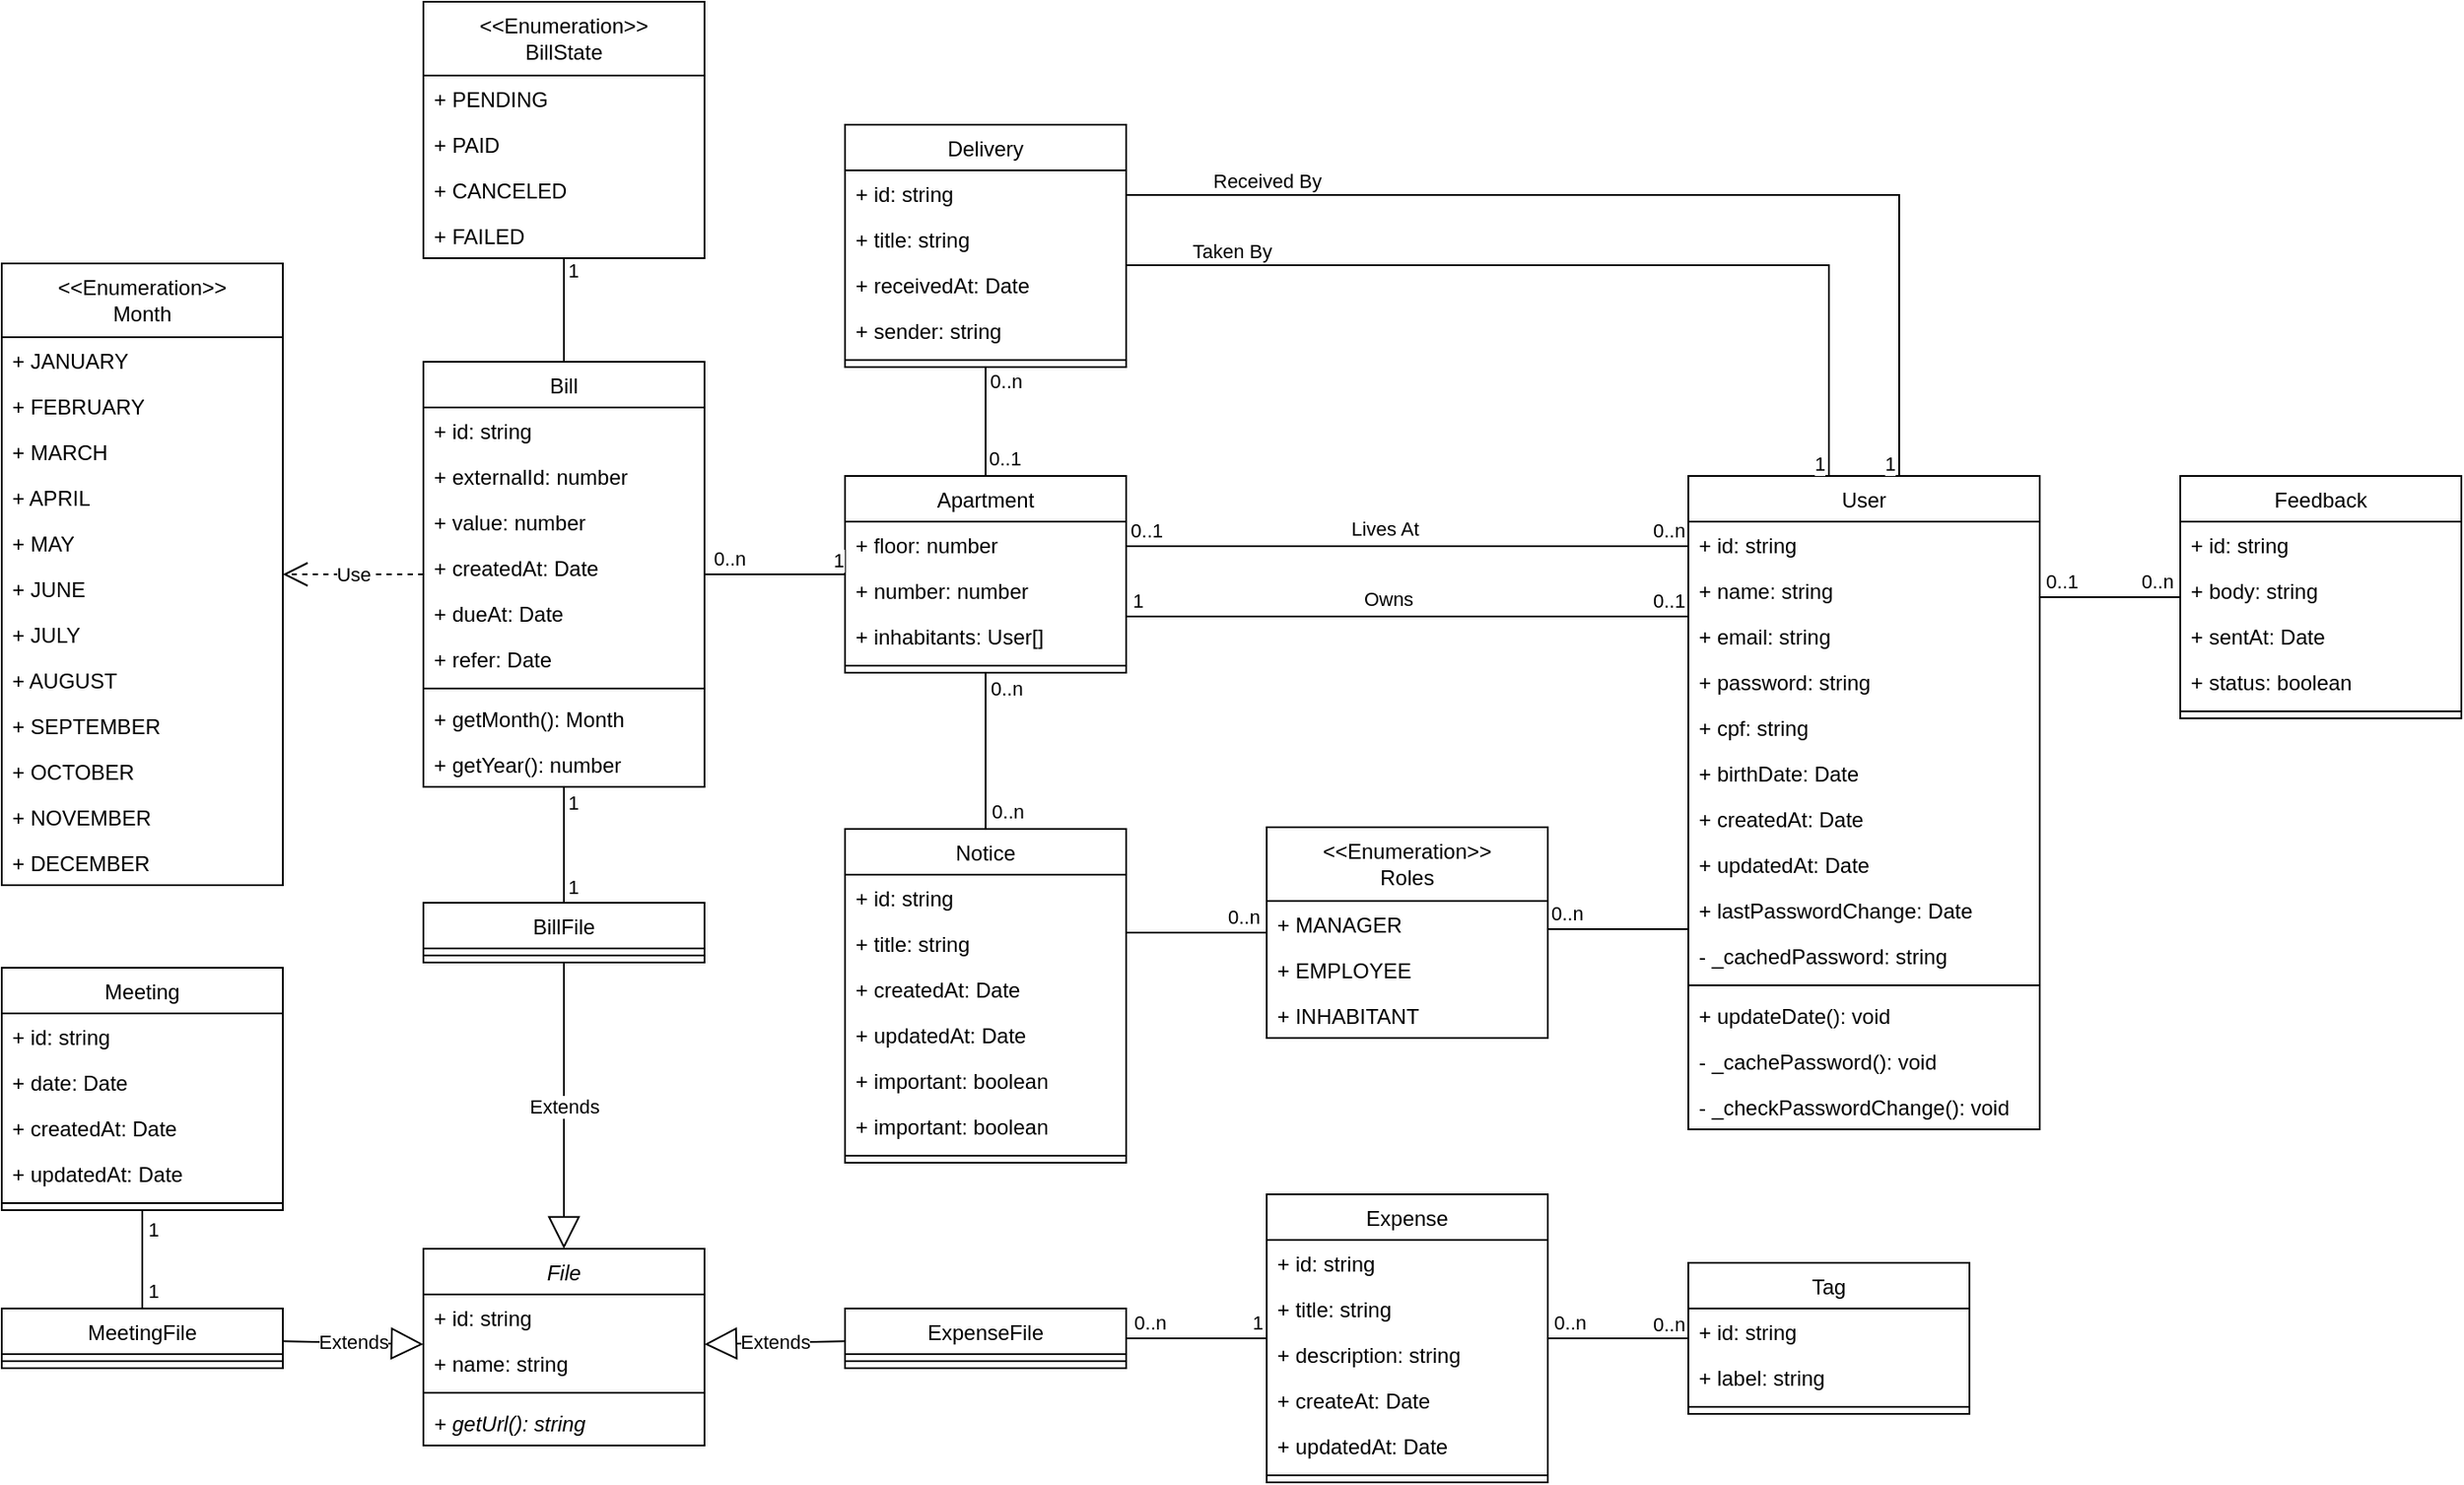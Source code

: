 <mxfile version="26.2.14">
  <diagram id="C5RBs43oDa-KdzZeNtuy" name="Page-1">
    <mxGraphModel dx="2585" dy="1649" grid="1" gridSize="10" guides="1" tooltips="1" connect="1" arrows="1" fold="1" page="1" pageScale="1" pageWidth="1000" pageHeight="880" math="0" shadow="0">
      <root>
        <mxCell id="WIyWlLk6GJQsqaUBKTNV-0" />
        <mxCell id="WIyWlLk6GJQsqaUBKTNV-1" parent="WIyWlLk6GJQsqaUBKTNV-0" />
        <mxCell id="zkfFHV4jXpPFQw0GAbJ--0" value="Apartment" style="swimlane;fontStyle=0;align=center;verticalAlign=top;childLayout=stackLayout;horizontal=1;startSize=26;horizontalStack=0;resizeParent=1;resizeLast=0;collapsible=1;marginBottom=0;rounded=0;shadow=0;strokeWidth=1;" parent="WIyWlLk6GJQsqaUBKTNV-1" vertex="1">
          <mxGeometry x="40" y="240" width="160" height="112" as="geometry">
            <mxRectangle x="230" y="140" width="160" height="26" as="alternateBounds" />
          </mxGeometry>
        </mxCell>
        <mxCell id="zkfFHV4jXpPFQw0GAbJ--1" value="+ floor: number" style="text;align=left;verticalAlign=top;spacingLeft=4;spacingRight=4;overflow=hidden;rotatable=0;points=[[0,0.5],[1,0.5]];portConstraint=eastwest;" parent="zkfFHV4jXpPFQw0GAbJ--0" vertex="1">
          <mxGeometry y="26" width="160" height="26" as="geometry" />
        </mxCell>
        <mxCell id="zkfFHV4jXpPFQw0GAbJ--2" value="+ number: number" style="text;align=left;verticalAlign=top;spacingLeft=4;spacingRight=4;overflow=hidden;rotatable=0;points=[[0,0.5],[1,0.5]];portConstraint=eastwest;rounded=0;shadow=0;html=0;" parent="zkfFHV4jXpPFQw0GAbJ--0" vertex="1">
          <mxGeometry y="52" width="160" height="26" as="geometry" />
        </mxCell>
        <mxCell id="zkfFHV4jXpPFQw0GAbJ--3" value="+ inhabitants: User[]" style="text;align=left;verticalAlign=top;spacingLeft=4;spacingRight=4;overflow=hidden;rotatable=0;points=[[0,0.5],[1,0.5]];portConstraint=eastwest;rounded=0;shadow=0;html=0;" parent="zkfFHV4jXpPFQw0GAbJ--0" vertex="1">
          <mxGeometry y="78" width="160" height="26" as="geometry" />
        </mxCell>
        <mxCell id="zkfFHV4jXpPFQw0GAbJ--4" value="" style="line;html=1;strokeWidth=1;align=left;verticalAlign=middle;spacingTop=-1;spacingLeft=3;spacingRight=3;rotatable=0;labelPosition=right;points=[];portConstraint=eastwest;" parent="zkfFHV4jXpPFQw0GAbJ--0" vertex="1">
          <mxGeometry y="104" width="160" height="8" as="geometry" />
        </mxCell>
        <mxCell id="zkfFHV4jXpPFQw0GAbJ--17" value="User" style="swimlane;fontStyle=0;align=center;verticalAlign=top;childLayout=stackLayout;horizontal=1;startSize=26;horizontalStack=0;resizeParent=1;resizeLast=0;collapsible=1;marginBottom=0;rounded=0;shadow=0;strokeWidth=1;" parent="WIyWlLk6GJQsqaUBKTNV-1" vertex="1">
          <mxGeometry x="520.0" y="240" width="200" height="372" as="geometry">
            <mxRectangle x="550" y="140" width="160" height="26" as="alternateBounds" />
          </mxGeometry>
        </mxCell>
        <mxCell id="zkfFHV4jXpPFQw0GAbJ--18" value="+ id: string" style="text;align=left;verticalAlign=top;spacingLeft=4;spacingRight=4;overflow=hidden;rotatable=0;points=[[0,0.5],[1,0.5]];portConstraint=eastwest;" parent="zkfFHV4jXpPFQw0GAbJ--17" vertex="1">
          <mxGeometry y="26" width="200" height="26" as="geometry" />
        </mxCell>
        <mxCell id="zkfFHV4jXpPFQw0GAbJ--19" value="+ name: string" style="text;align=left;verticalAlign=top;spacingLeft=4;spacingRight=4;overflow=hidden;rotatable=0;points=[[0,0.5],[1,0.5]];portConstraint=eastwest;rounded=0;shadow=0;html=0;" parent="zkfFHV4jXpPFQw0GAbJ--17" vertex="1">
          <mxGeometry y="52" width="200" height="26" as="geometry" />
        </mxCell>
        <mxCell id="zkfFHV4jXpPFQw0GAbJ--20" value="+ email: string" style="text;align=left;verticalAlign=top;spacingLeft=4;spacingRight=4;overflow=hidden;rotatable=0;points=[[0,0.5],[1,0.5]];portConstraint=eastwest;rounded=0;shadow=0;html=0;" parent="zkfFHV4jXpPFQw0GAbJ--17" vertex="1">
          <mxGeometry y="78" width="200" height="26" as="geometry" />
        </mxCell>
        <mxCell id="zkfFHV4jXpPFQw0GAbJ--21" value="+ password: string" style="text;align=left;verticalAlign=top;spacingLeft=4;spacingRight=4;overflow=hidden;rotatable=0;points=[[0,0.5],[1,0.5]];portConstraint=eastwest;rounded=0;shadow=0;html=0;" parent="zkfFHV4jXpPFQw0GAbJ--17" vertex="1">
          <mxGeometry y="104" width="200" height="26" as="geometry" />
        </mxCell>
        <mxCell id="QIp9gwKbat-K94B6Qg-v-7" value="+ cpf: string" style="text;align=left;verticalAlign=top;spacingLeft=4;spacingRight=4;overflow=hidden;rotatable=0;points=[[0,0.5],[1,0.5]];portConstraint=eastwest;" vertex="1" parent="zkfFHV4jXpPFQw0GAbJ--17">
          <mxGeometry y="130" width="200" height="26" as="geometry" />
        </mxCell>
        <mxCell id="zkfFHV4jXpPFQw0GAbJ--22" value="+ birthDate: Date" style="text;align=left;verticalAlign=top;spacingLeft=4;spacingRight=4;overflow=hidden;rotatable=0;points=[[0,0.5],[1,0.5]];portConstraint=eastwest;rounded=0;shadow=0;html=0;" parent="zkfFHV4jXpPFQw0GAbJ--17" vertex="1">
          <mxGeometry y="156" width="200" height="26" as="geometry" />
        </mxCell>
        <mxCell id="NhLaSHW-yLQ5-v5iKm1i-5" value="+ createdAt: Date" style="text;align=left;verticalAlign=top;spacingLeft=4;spacingRight=4;overflow=hidden;rotatable=0;points=[[0,0.5],[1,0.5]];portConstraint=eastwest;" parent="zkfFHV4jXpPFQw0GAbJ--17" vertex="1">
          <mxGeometry y="182" width="200" height="26" as="geometry" />
        </mxCell>
        <mxCell id="NhLaSHW-yLQ5-v5iKm1i-6" value="+ updatedAt: Date" style="text;align=left;verticalAlign=top;spacingLeft=4;spacingRight=4;overflow=hidden;rotatable=0;points=[[0,0.5],[1,0.5]];portConstraint=eastwest;" parent="zkfFHV4jXpPFQw0GAbJ--17" vertex="1">
          <mxGeometry y="208" width="200" height="26" as="geometry" />
        </mxCell>
        <mxCell id="NhLaSHW-yLQ5-v5iKm1i-7" value="+ lastPasswordChange: Date" style="text;align=left;verticalAlign=top;spacingLeft=4;spacingRight=4;overflow=hidden;rotatable=0;points=[[0,0.5],[1,0.5]];portConstraint=eastwest;" parent="zkfFHV4jXpPFQw0GAbJ--17" vertex="1">
          <mxGeometry y="234" width="200" height="26" as="geometry" />
        </mxCell>
        <mxCell id="NhLaSHW-yLQ5-v5iKm1i-9" value="- _cachedPassword: string" style="text;align=left;verticalAlign=top;spacingLeft=4;spacingRight=4;overflow=hidden;rotatable=0;points=[[0,0.5],[1,0.5]];portConstraint=eastwest;" parent="zkfFHV4jXpPFQw0GAbJ--17" vertex="1">
          <mxGeometry y="260" width="200" height="26" as="geometry" />
        </mxCell>
        <mxCell id="zkfFHV4jXpPFQw0GAbJ--23" value="" style="line;html=1;strokeWidth=1;align=left;verticalAlign=middle;spacingTop=-1;spacingLeft=3;spacingRight=3;rotatable=0;labelPosition=right;points=[];portConstraint=eastwest;" parent="zkfFHV4jXpPFQw0GAbJ--17" vertex="1">
          <mxGeometry y="286" width="200" height="8" as="geometry" />
        </mxCell>
        <mxCell id="NhLaSHW-yLQ5-v5iKm1i-8" value="+ updateDate(): void" style="text;align=left;verticalAlign=top;spacingLeft=4;spacingRight=4;overflow=hidden;rotatable=0;points=[[0,0.5],[1,0.5]];portConstraint=eastwest;" parent="zkfFHV4jXpPFQw0GAbJ--17" vertex="1">
          <mxGeometry y="294" width="200" height="26" as="geometry" />
        </mxCell>
        <mxCell id="NhLaSHW-yLQ5-v5iKm1i-10" value="- _cachePassword(): void" style="text;align=left;verticalAlign=top;spacingLeft=4;spacingRight=4;overflow=hidden;rotatable=0;points=[[0,0.5],[1,0.5]];portConstraint=eastwest;" parent="zkfFHV4jXpPFQw0GAbJ--17" vertex="1">
          <mxGeometry y="320" width="200" height="26" as="geometry" />
        </mxCell>
        <mxCell id="NhLaSHW-yLQ5-v5iKm1i-11" value="- _checkPasswordChange(): void" style="text;align=left;verticalAlign=top;spacingLeft=4;spacingRight=4;overflow=hidden;rotatable=0;points=[[0,0.5],[1,0.5]];portConstraint=eastwest;" parent="zkfFHV4jXpPFQw0GAbJ--17" vertex="1">
          <mxGeometry y="346" width="200" height="26" as="geometry" />
        </mxCell>
        <mxCell id="NhLaSHW-yLQ5-v5iKm1i-2" value="" style="endArrow=none;html=1;endSize=12;startArrow=none;startSize=14;startFill=0;edgeStyle=orthogonalEdgeStyle;rounded=0;" parent="WIyWlLk6GJQsqaUBKTNV-1" source="zkfFHV4jXpPFQw0GAbJ--0" target="zkfFHV4jXpPFQw0GAbJ--17" edge="1">
          <mxGeometry relative="1" as="geometry">
            <mxPoint x="360" y="550" as="sourcePoint" />
            <mxPoint x="520" y="550" as="targetPoint" />
            <Array as="points">
              <mxPoint x="410" y="280" />
              <mxPoint x="410" y="280" />
            </Array>
          </mxGeometry>
        </mxCell>
        <mxCell id="NhLaSHW-yLQ5-v5iKm1i-3" value="0..n" style="edgeLabel;resizable=0;html=1;align=left;verticalAlign=top;" parent="NhLaSHW-yLQ5-v5iKm1i-2" connectable="0" vertex="1">
          <mxGeometry x="-1" relative="1" as="geometry">
            <mxPoint x="298" y="-22" as="offset" />
          </mxGeometry>
        </mxCell>
        <mxCell id="NhLaSHW-yLQ5-v5iKm1i-4" value="0..1" style="edgeLabel;resizable=0;html=1;align=right;verticalAlign=top;" parent="NhLaSHW-yLQ5-v5iKm1i-2" connectable="0" vertex="1">
          <mxGeometry x="1" relative="1" as="geometry">
            <mxPoint x="-299" y="-22" as="offset" />
          </mxGeometry>
        </mxCell>
        <mxCell id="QIp9gwKbat-K94B6Qg-v-5" value="Lives At" style="edgeLabel;html=1;align=center;verticalAlign=middle;resizable=0;points=[];" vertex="1" connectable="0" parent="NhLaSHW-yLQ5-v5iKm1i-2">
          <mxGeometry x="-0.081" relative="1" as="geometry">
            <mxPoint y="-10" as="offset" />
          </mxGeometry>
        </mxCell>
        <mxCell id="NhLaSHW-yLQ5-v5iKm1i-12" value="Expense" style="swimlane;fontStyle=0;align=center;verticalAlign=top;childLayout=stackLayout;horizontal=1;startSize=26;horizontalStack=0;resizeParent=1;resizeLast=0;collapsible=1;marginBottom=0;rounded=0;shadow=0;strokeWidth=1;" parent="WIyWlLk6GJQsqaUBKTNV-1" vertex="1">
          <mxGeometry x="280" y="649" width="160" height="164" as="geometry">
            <mxRectangle x="230" y="140" width="160" height="26" as="alternateBounds" />
          </mxGeometry>
        </mxCell>
        <mxCell id="NhLaSHW-yLQ5-v5iKm1i-13" value="+ id: string" style="text;align=left;verticalAlign=top;spacingLeft=4;spacingRight=4;overflow=hidden;rotatable=0;points=[[0,0.5],[1,0.5]];portConstraint=eastwest;" parent="NhLaSHW-yLQ5-v5iKm1i-12" vertex="1">
          <mxGeometry y="26" width="160" height="26" as="geometry" />
        </mxCell>
        <mxCell id="NhLaSHW-yLQ5-v5iKm1i-14" value="+ title: string" style="text;align=left;verticalAlign=top;spacingLeft=4;spacingRight=4;overflow=hidden;rotatable=0;points=[[0,0.5],[1,0.5]];portConstraint=eastwest;rounded=0;shadow=0;html=0;" parent="NhLaSHW-yLQ5-v5iKm1i-12" vertex="1">
          <mxGeometry y="52" width="160" height="26" as="geometry" />
        </mxCell>
        <mxCell id="NhLaSHW-yLQ5-v5iKm1i-15" value="+ description: string" style="text;align=left;verticalAlign=top;spacingLeft=4;spacingRight=4;overflow=hidden;rotatable=0;points=[[0,0.5],[1,0.5]];portConstraint=eastwest;rounded=0;shadow=0;html=0;" parent="NhLaSHW-yLQ5-v5iKm1i-12" vertex="1">
          <mxGeometry y="78" width="160" height="26" as="geometry" />
        </mxCell>
        <mxCell id="NhLaSHW-yLQ5-v5iKm1i-26" value="+ createAt: Date" style="text;align=left;verticalAlign=top;spacingLeft=4;spacingRight=4;overflow=hidden;rotatable=0;points=[[0,0.5],[1,0.5]];portConstraint=eastwest;rounded=0;shadow=0;html=0;" parent="NhLaSHW-yLQ5-v5iKm1i-12" vertex="1">
          <mxGeometry y="104" width="160" height="26" as="geometry" />
        </mxCell>
        <mxCell id="NhLaSHW-yLQ5-v5iKm1i-27" value="+ updatedAt: Date" style="text;align=left;verticalAlign=top;spacingLeft=4;spacingRight=4;overflow=hidden;rotatable=0;points=[[0,0.5],[1,0.5]];portConstraint=eastwest;rounded=0;shadow=0;html=0;" parent="NhLaSHW-yLQ5-v5iKm1i-12" vertex="1">
          <mxGeometry y="130" width="160" height="26" as="geometry" />
        </mxCell>
        <mxCell id="NhLaSHW-yLQ5-v5iKm1i-16" value="" style="line;html=1;strokeWidth=1;align=left;verticalAlign=middle;spacingTop=-1;spacingLeft=3;spacingRight=3;rotatable=0;labelPosition=right;points=[];portConstraint=eastwest;" parent="NhLaSHW-yLQ5-v5iKm1i-12" vertex="1">
          <mxGeometry y="156" width="160" height="8" as="geometry" />
        </mxCell>
        <mxCell id="NhLaSHW-yLQ5-v5iKm1i-18" value="Tag" style="swimlane;fontStyle=0;align=center;verticalAlign=top;childLayout=stackLayout;horizontal=1;startSize=26;horizontalStack=0;resizeParent=1;resizeLast=0;collapsible=1;marginBottom=0;rounded=0;shadow=0;strokeWidth=1;" parent="WIyWlLk6GJQsqaUBKTNV-1" vertex="1">
          <mxGeometry x="520" y="688" width="160" height="86" as="geometry">
            <mxRectangle x="230" y="140" width="160" height="26" as="alternateBounds" />
          </mxGeometry>
        </mxCell>
        <mxCell id="NhLaSHW-yLQ5-v5iKm1i-19" value="+ id: string" style="text;align=left;verticalAlign=top;spacingLeft=4;spacingRight=4;overflow=hidden;rotatable=0;points=[[0,0.5],[1,0.5]];portConstraint=eastwest;" parent="NhLaSHW-yLQ5-v5iKm1i-18" vertex="1">
          <mxGeometry y="26" width="160" height="26" as="geometry" />
        </mxCell>
        <mxCell id="NhLaSHW-yLQ5-v5iKm1i-20" value="+ label: string" style="text;align=left;verticalAlign=top;spacingLeft=4;spacingRight=4;overflow=hidden;rotatable=0;points=[[0,0.5],[1,0.5]];portConstraint=eastwest;rounded=0;shadow=0;html=0;" parent="NhLaSHW-yLQ5-v5iKm1i-18" vertex="1">
          <mxGeometry y="52" width="160" height="26" as="geometry" />
        </mxCell>
        <mxCell id="NhLaSHW-yLQ5-v5iKm1i-22" value="" style="line;html=1;strokeWidth=1;align=left;verticalAlign=middle;spacingTop=-1;spacingLeft=3;spacingRight=3;rotatable=0;labelPosition=right;points=[];portConstraint=eastwest;" parent="NhLaSHW-yLQ5-v5iKm1i-18" vertex="1">
          <mxGeometry y="78" width="160" height="8" as="geometry" />
        </mxCell>
        <mxCell id="NhLaSHW-yLQ5-v5iKm1i-23" value="" style="endArrow=none;html=1;endSize=12;startArrow=none;startSize=14;startFill=0;edgeStyle=orthogonalEdgeStyle;rounded=0;" parent="WIyWlLk6GJQsqaUBKTNV-1" source="NhLaSHW-yLQ5-v5iKm1i-18" target="NhLaSHW-yLQ5-v5iKm1i-12" edge="1">
          <mxGeometry relative="1" as="geometry">
            <mxPoint x="230" y="750" as="sourcePoint" />
            <mxPoint x="350" y="789" as="targetPoint" />
            <Array as="points" />
          </mxGeometry>
        </mxCell>
        <mxCell id="NhLaSHW-yLQ5-v5iKm1i-24" value="0..n" style="edgeLabel;resizable=0;html=1;align=left;verticalAlign=top;" parent="NhLaSHW-yLQ5-v5iKm1i-23" connectable="0" vertex="1">
          <mxGeometry x="-1" relative="1" as="geometry">
            <mxPoint x="-22" y="-21" as="offset" />
          </mxGeometry>
        </mxCell>
        <mxCell id="NhLaSHW-yLQ5-v5iKm1i-25" value="0..n" style="edgeLabel;resizable=0;html=1;align=right;verticalAlign=top;" parent="NhLaSHW-yLQ5-v5iKm1i-23" connectable="0" vertex="1">
          <mxGeometry x="1" relative="1" as="geometry">
            <mxPoint x="22" y="-22" as="offset" />
          </mxGeometry>
        </mxCell>
        <mxCell id="NhLaSHW-yLQ5-v5iKm1i-28" value="ExpenseFile" style="swimlane;fontStyle=0;align=center;verticalAlign=top;childLayout=stackLayout;horizontal=1;startSize=26;horizontalStack=0;resizeParent=1;resizeLast=0;collapsible=1;marginBottom=0;rounded=0;shadow=0;strokeWidth=1;" parent="WIyWlLk6GJQsqaUBKTNV-1" vertex="1">
          <mxGeometry x="40.0" y="714" width="160" height="34" as="geometry">
            <mxRectangle x="230" y="140" width="160" height="26" as="alternateBounds" />
          </mxGeometry>
        </mxCell>
        <mxCell id="NhLaSHW-yLQ5-v5iKm1i-34" value="" style="line;html=1;strokeWidth=1;align=left;verticalAlign=middle;spacingTop=-1;spacingLeft=3;spacingRight=3;rotatable=0;labelPosition=right;points=[];portConstraint=eastwest;" parent="NhLaSHW-yLQ5-v5iKm1i-28" vertex="1">
          <mxGeometry y="26" width="160" height="8" as="geometry" />
        </mxCell>
        <mxCell id="NhLaSHW-yLQ5-v5iKm1i-35" value="File" style="swimlane;fontStyle=2;align=center;verticalAlign=top;childLayout=stackLayout;horizontal=1;startSize=26;horizontalStack=0;resizeParent=1;resizeLast=0;collapsible=1;marginBottom=0;rounded=0;shadow=0;strokeWidth=1;" parent="WIyWlLk6GJQsqaUBKTNV-1" vertex="1">
          <mxGeometry x="-200" y="680" width="160" height="112" as="geometry">
            <mxRectangle x="230" y="140" width="160" height="26" as="alternateBounds" />
          </mxGeometry>
        </mxCell>
        <mxCell id="NhLaSHW-yLQ5-v5iKm1i-37" value="+ id: string&#xa;" style="text;align=left;verticalAlign=top;spacingLeft=4;spacingRight=4;overflow=hidden;rotatable=0;points=[[0,0.5],[1,0.5]];portConstraint=eastwest;rounded=0;shadow=0;html=0;" parent="NhLaSHW-yLQ5-v5iKm1i-35" vertex="1">
          <mxGeometry y="26" width="160" height="26" as="geometry" />
        </mxCell>
        <mxCell id="NhLaSHW-yLQ5-v5iKm1i-38" value="+ name: string" style="text;align=left;verticalAlign=top;spacingLeft=4;spacingRight=4;overflow=hidden;rotatable=0;points=[[0,0.5],[1,0.5]];portConstraint=eastwest;rounded=0;shadow=0;html=0;" parent="NhLaSHW-yLQ5-v5iKm1i-35" vertex="1">
          <mxGeometry y="52" width="160" height="26" as="geometry" />
        </mxCell>
        <mxCell id="NhLaSHW-yLQ5-v5iKm1i-36" value="" style="line;html=1;strokeWidth=1;align=left;verticalAlign=middle;spacingTop=-1;spacingLeft=3;spacingRight=3;rotatable=0;labelPosition=right;points=[];portConstraint=eastwest;" parent="NhLaSHW-yLQ5-v5iKm1i-35" vertex="1">
          <mxGeometry y="78" width="160" height="8" as="geometry" />
        </mxCell>
        <mxCell id="QIp9gwKbat-K94B6Qg-v-44" value="+ getUrl(): string" style="text;align=left;verticalAlign=top;spacingLeft=4;spacingRight=4;overflow=hidden;rotatable=0;points=[[0,0.5],[1,0.5]];portConstraint=eastwest;rounded=0;shadow=0;html=0;fontStyle=2" vertex="1" parent="NhLaSHW-yLQ5-v5iKm1i-35">
          <mxGeometry y="86" width="160" height="26" as="geometry" />
        </mxCell>
        <mxCell id="NhLaSHW-yLQ5-v5iKm1i-45" value="Extends" style="endArrow=block;endSize=16;endFill=0;html=1;rounded=0;" parent="WIyWlLk6GJQsqaUBKTNV-1" source="NhLaSHW-yLQ5-v5iKm1i-28" target="NhLaSHW-yLQ5-v5iKm1i-35" edge="1">
          <mxGeometry width="160" relative="1" as="geometry">
            <mxPoint x="922.18" y="690.5" as="sourcePoint" />
            <mxPoint x="1002.18" y="703.5" as="targetPoint" />
          </mxGeometry>
        </mxCell>
        <mxCell id="NhLaSHW-yLQ5-v5iKm1i-46" value="" style="endArrow=none;html=1;endSize=12;startArrow=none;startSize=14;startFill=0;edgeStyle=orthogonalEdgeStyle;rounded=0;" parent="WIyWlLk6GJQsqaUBKTNV-1" source="NhLaSHW-yLQ5-v5iKm1i-12" target="NhLaSHW-yLQ5-v5iKm1i-28" edge="1">
          <mxGeometry relative="1" as="geometry">
            <mxPoint x="832.18" y="900" as="sourcePoint" />
            <mxPoint x="932.18" y="900" as="targetPoint" />
            <Array as="points" />
          </mxGeometry>
        </mxCell>
        <mxCell id="NhLaSHW-yLQ5-v5iKm1i-47" value="1" style="edgeLabel;resizable=0;html=1;align=left;verticalAlign=top;" parent="NhLaSHW-yLQ5-v5iKm1i-46" connectable="0" vertex="1">
          <mxGeometry x="-1" relative="1" as="geometry">
            <mxPoint x="-10" y="-22" as="offset" />
          </mxGeometry>
        </mxCell>
        <mxCell id="NhLaSHW-yLQ5-v5iKm1i-48" value="0..n" style="edgeLabel;resizable=0;html=1;align=right;verticalAlign=top;" parent="NhLaSHW-yLQ5-v5iKm1i-46" connectable="0" vertex="1">
          <mxGeometry x="1" relative="1" as="geometry">
            <mxPoint x="23" y="-22" as="offset" />
          </mxGeometry>
        </mxCell>
        <mxCell id="NhLaSHW-yLQ5-v5iKm1i-50" value="Feedback" style="swimlane;fontStyle=0;align=center;verticalAlign=top;childLayout=stackLayout;horizontal=1;startSize=26;horizontalStack=0;resizeParent=1;resizeLast=0;collapsible=1;marginBottom=0;rounded=0;shadow=0;strokeWidth=1;" parent="WIyWlLk6GJQsqaUBKTNV-1" vertex="1">
          <mxGeometry x="800.0" y="240" width="160" height="138" as="geometry">
            <mxRectangle x="230" y="140" width="160" height="26" as="alternateBounds" />
          </mxGeometry>
        </mxCell>
        <mxCell id="NhLaSHW-yLQ5-v5iKm1i-51" value="+ id: string" style="text;align=left;verticalAlign=top;spacingLeft=4;spacingRight=4;overflow=hidden;rotatable=0;points=[[0,0.5],[1,0.5]];portConstraint=eastwest;" parent="NhLaSHW-yLQ5-v5iKm1i-50" vertex="1">
          <mxGeometry y="26" width="160" height="26" as="geometry" />
        </mxCell>
        <mxCell id="NhLaSHW-yLQ5-v5iKm1i-52" value="+ body: string" style="text;align=left;verticalAlign=top;spacingLeft=4;spacingRight=4;overflow=hidden;rotatable=0;points=[[0,0.5],[1,0.5]];portConstraint=eastwest;rounded=0;shadow=0;html=0;" parent="NhLaSHW-yLQ5-v5iKm1i-50" vertex="1">
          <mxGeometry y="52" width="160" height="26" as="geometry" />
        </mxCell>
        <mxCell id="NhLaSHW-yLQ5-v5iKm1i-53" value="+ sentAt: Date" style="text;align=left;verticalAlign=top;spacingLeft=4;spacingRight=4;overflow=hidden;rotatable=0;points=[[0,0.5],[1,0.5]];portConstraint=eastwest;rounded=0;shadow=0;html=0;" parent="NhLaSHW-yLQ5-v5iKm1i-50" vertex="1">
          <mxGeometry y="78" width="160" height="26" as="geometry" />
        </mxCell>
        <mxCell id="NhLaSHW-yLQ5-v5iKm1i-55" value="+ status: boolean" style="text;align=left;verticalAlign=top;spacingLeft=4;spacingRight=4;overflow=hidden;rotatable=0;points=[[0,0.5],[1,0.5]];portConstraint=eastwest;rounded=0;shadow=0;html=0;" parent="NhLaSHW-yLQ5-v5iKm1i-50" vertex="1">
          <mxGeometry y="104" width="160" height="26" as="geometry" />
        </mxCell>
        <mxCell id="NhLaSHW-yLQ5-v5iKm1i-54" value="" style="line;html=1;strokeWidth=1;align=left;verticalAlign=middle;spacingTop=-1;spacingLeft=3;spacingRight=3;rotatable=0;labelPosition=right;points=[];portConstraint=eastwest;" parent="NhLaSHW-yLQ5-v5iKm1i-50" vertex="1">
          <mxGeometry y="130" width="160" height="8" as="geometry" />
        </mxCell>
        <mxCell id="NhLaSHW-yLQ5-v5iKm1i-56" value="" style="endArrow=none;html=1;endSize=12;startArrow=none;startSize=14;startFill=0;edgeStyle=orthogonalEdgeStyle;rounded=0;" parent="WIyWlLk6GJQsqaUBKTNV-1" source="zkfFHV4jXpPFQw0GAbJ--17" target="NhLaSHW-yLQ5-v5iKm1i-50" edge="1">
          <mxGeometry relative="1" as="geometry">
            <mxPoint x="972.18" y="500" as="sourcePoint" />
            <mxPoint x="1092.18" y="500" as="targetPoint" />
            <Array as="points">
              <mxPoint x="732.18" y="309" />
              <mxPoint x="732.18" y="309" />
            </Array>
          </mxGeometry>
        </mxCell>
        <mxCell id="NhLaSHW-yLQ5-v5iKm1i-57" value="0..n" style="edgeLabel;resizable=0;html=1;align=left;verticalAlign=top;" parent="NhLaSHW-yLQ5-v5iKm1i-56" connectable="0" vertex="1">
          <mxGeometry x="-1" relative="1" as="geometry">
            <mxPoint x="56" y="-22" as="offset" />
          </mxGeometry>
        </mxCell>
        <mxCell id="NhLaSHW-yLQ5-v5iKm1i-58" value="0..1" style="edgeLabel;resizable=0;html=1;align=right;verticalAlign=top;" parent="NhLaSHW-yLQ5-v5iKm1i-56" connectable="0" vertex="1">
          <mxGeometry x="1" relative="1" as="geometry">
            <mxPoint x="-58" y="-22" as="offset" />
          </mxGeometry>
        </mxCell>
        <mxCell id="NhLaSHW-yLQ5-v5iKm1i-59" value="Notice" style="swimlane;fontStyle=0;align=center;verticalAlign=top;childLayout=stackLayout;horizontal=1;startSize=26;horizontalStack=0;resizeParent=1;resizeLast=0;collapsible=1;marginBottom=0;rounded=0;shadow=0;strokeWidth=1;" parent="WIyWlLk6GJQsqaUBKTNV-1" vertex="1">
          <mxGeometry x="40" y="441" width="160" height="190" as="geometry">
            <mxRectangle x="230" y="140" width="160" height="26" as="alternateBounds" />
          </mxGeometry>
        </mxCell>
        <mxCell id="NhLaSHW-yLQ5-v5iKm1i-60" value="+ id: string" style="text;align=left;verticalAlign=top;spacingLeft=4;spacingRight=4;overflow=hidden;rotatable=0;points=[[0,0.5],[1,0.5]];portConstraint=eastwest;rounded=0;shadow=0;html=0;" parent="NhLaSHW-yLQ5-v5iKm1i-59" vertex="1">
          <mxGeometry y="26" width="160" height="26" as="geometry" />
        </mxCell>
        <mxCell id="NhLaSHW-yLQ5-v5iKm1i-61" value="+ title: string" style="text;align=left;verticalAlign=top;spacingLeft=4;spacingRight=4;overflow=hidden;rotatable=0;points=[[0,0.5],[1,0.5]];portConstraint=eastwest;rounded=0;shadow=0;html=0;" parent="NhLaSHW-yLQ5-v5iKm1i-59" vertex="1">
          <mxGeometry y="52" width="160" height="26" as="geometry" />
        </mxCell>
        <mxCell id="NhLaSHW-yLQ5-v5iKm1i-62" value="+ createdAt: Date" style="text;align=left;verticalAlign=top;spacingLeft=4;spacingRight=4;overflow=hidden;rotatable=0;points=[[0,0.5],[1,0.5]];portConstraint=eastwest;rounded=0;shadow=0;html=0;" parent="NhLaSHW-yLQ5-v5iKm1i-59" vertex="1">
          <mxGeometry y="78" width="160" height="26" as="geometry" />
        </mxCell>
        <mxCell id="NhLaSHW-yLQ5-v5iKm1i-72" value="+ updatedAt: Date" style="text;align=left;verticalAlign=top;spacingLeft=4;spacingRight=4;overflow=hidden;rotatable=0;points=[[0,0.5],[1,0.5]];portConstraint=eastwest;rounded=0;shadow=0;html=0;" parent="NhLaSHW-yLQ5-v5iKm1i-59" vertex="1">
          <mxGeometry y="104" width="160" height="26" as="geometry" />
        </mxCell>
        <mxCell id="NhLaSHW-yLQ5-v5iKm1i-73" value="+ important: boolean" style="text;align=left;verticalAlign=top;spacingLeft=4;spacingRight=4;overflow=hidden;rotatable=0;points=[[0,0.5],[1,0.5]];portConstraint=eastwest;rounded=0;shadow=0;html=0;" parent="NhLaSHW-yLQ5-v5iKm1i-59" vertex="1">
          <mxGeometry y="130" width="160" height="26" as="geometry" />
        </mxCell>
        <mxCell id="NhLaSHW-yLQ5-v5iKm1i-84" value="+ important: boolean" style="text;align=left;verticalAlign=top;spacingLeft=4;spacingRight=4;overflow=hidden;rotatable=0;points=[[0,0.5],[1,0.5]];portConstraint=eastwest;rounded=0;shadow=0;html=0;" parent="NhLaSHW-yLQ5-v5iKm1i-59" vertex="1">
          <mxGeometry y="156" width="160" height="26" as="geometry" />
        </mxCell>
        <mxCell id="NhLaSHW-yLQ5-v5iKm1i-63" value="" style="line;html=1;strokeWidth=1;align=left;verticalAlign=middle;spacingTop=-1;spacingLeft=3;spacingRight=3;rotatable=0;labelPosition=right;points=[];portConstraint=eastwest;" parent="NhLaSHW-yLQ5-v5iKm1i-59" vertex="1">
          <mxGeometry y="182" width="160" height="8" as="geometry" />
        </mxCell>
        <mxCell id="NhLaSHW-yLQ5-v5iKm1i-74" value="" style="endArrow=none;html=1;endSize=12;startArrow=none;startSize=14;startFill=0;edgeStyle=orthogonalEdgeStyle;rounded=0;" parent="WIyWlLk6GJQsqaUBKTNV-1" source="zkfFHV4jXpPFQw0GAbJ--0" target="NhLaSHW-yLQ5-v5iKm1i-59" edge="1">
          <mxGeometry relative="1" as="geometry">
            <mxPoint x="140" y="410" as="sourcePoint" />
            <mxPoint x="220" y="541" as="targetPoint" />
          </mxGeometry>
        </mxCell>
        <mxCell id="NhLaSHW-yLQ5-v5iKm1i-75" value="0..n" style="edgeLabel;resizable=0;html=1;align=left;verticalAlign=top;" parent="NhLaSHW-yLQ5-v5iKm1i-74" connectable="0" vertex="1">
          <mxGeometry x="-1" relative="1" as="geometry">
            <mxPoint x="1" y="-4" as="offset" />
          </mxGeometry>
        </mxCell>
        <mxCell id="NhLaSHW-yLQ5-v5iKm1i-76" value="0..n" style="edgeLabel;resizable=0;html=1;align=right;verticalAlign=top;" parent="NhLaSHW-yLQ5-v5iKm1i-74" connectable="0" vertex="1">
          <mxGeometry x="1" relative="1" as="geometry">
            <mxPoint x="22" y="-23" as="offset" />
          </mxGeometry>
        </mxCell>
        <mxCell id="NhLaSHW-yLQ5-v5iKm1i-77" value="&amp;lt;&amp;lt;Enumeration&amp;gt;&amp;gt;&lt;div&gt;Roles&lt;/div&gt;" style="swimlane;fontStyle=0;childLayout=stackLayout;horizontal=1;startSize=42;fillColor=none;horizontalStack=0;resizeParent=1;resizeParentMax=0;resizeLast=0;collapsible=1;marginBottom=0;whiteSpace=wrap;html=1;" parent="WIyWlLk6GJQsqaUBKTNV-1" vertex="1">
          <mxGeometry x="280" y="440" width="160" height="120" as="geometry" />
        </mxCell>
        <mxCell id="NhLaSHW-yLQ5-v5iKm1i-78" value="+ MANAGER" style="text;strokeColor=none;fillColor=none;align=left;verticalAlign=top;spacingLeft=4;spacingRight=4;overflow=hidden;rotatable=0;points=[[0,0.5],[1,0.5]];portConstraint=eastwest;whiteSpace=wrap;html=1;" parent="NhLaSHW-yLQ5-v5iKm1i-77" vertex="1">
          <mxGeometry y="42" width="160" height="26" as="geometry" />
        </mxCell>
        <mxCell id="NhLaSHW-yLQ5-v5iKm1i-79" value="+ EMPLOYEE" style="text;strokeColor=none;fillColor=none;align=left;verticalAlign=top;spacingLeft=4;spacingRight=4;overflow=hidden;rotatable=0;points=[[0,0.5],[1,0.5]];portConstraint=eastwest;whiteSpace=wrap;html=1;" parent="NhLaSHW-yLQ5-v5iKm1i-77" vertex="1">
          <mxGeometry y="68" width="160" height="26" as="geometry" />
        </mxCell>
        <mxCell id="NhLaSHW-yLQ5-v5iKm1i-80" value="+ INHABITANT" style="text;strokeColor=none;fillColor=none;align=left;verticalAlign=top;spacingLeft=4;spacingRight=4;overflow=hidden;rotatable=0;points=[[0,0.5],[1,0.5]];portConstraint=eastwest;whiteSpace=wrap;html=1;" parent="NhLaSHW-yLQ5-v5iKm1i-77" vertex="1">
          <mxGeometry y="94" width="160" height="26" as="geometry" />
        </mxCell>
        <mxCell id="NhLaSHW-yLQ5-v5iKm1i-86" value="" style="endArrow=none;html=1;endSize=12;startArrow=none;startSize=14;startFill=0;edgeStyle=orthogonalEdgeStyle;rounded=0;" parent="WIyWlLk6GJQsqaUBKTNV-1" source="zkfFHV4jXpPFQw0GAbJ--17" target="NhLaSHW-yLQ5-v5iKm1i-77" edge="1">
          <mxGeometry relative="1" as="geometry">
            <mxPoint x="680" y="500" as="sourcePoint" />
            <mxPoint x="732" y="319" as="targetPoint" />
            <Array as="points">
              <mxPoint x="490" y="498" />
              <mxPoint x="490" y="498" />
            </Array>
          </mxGeometry>
        </mxCell>
        <mxCell id="NhLaSHW-yLQ5-v5iKm1i-87" value="0..n" style="edgeLabel;resizable=0;html=1;align=left;verticalAlign=top;" parent="NhLaSHW-yLQ5-v5iKm1i-86" connectable="0" vertex="1">
          <mxGeometry x="-1" relative="1" as="geometry">
            <mxPoint x="-80" y="-22" as="offset" />
          </mxGeometry>
        </mxCell>
        <mxCell id="NhLaSHW-yLQ5-v5iKm1i-89" value="" style="endArrow=none;html=1;endSize=12;startArrow=none;startSize=14;startFill=0;edgeStyle=orthogonalEdgeStyle;rounded=0;" parent="WIyWlLk6GJQsqaUBKTNV-1" source="NhLaSHW-yLQ5-v5iKm1i-77" target="NhLaSHW-yLQ5-v5iKm1i-59" edge="1">
          <mxGeometry relative="1" as="geometry">
            <mxPoint x="342" y="590" as="sourcePoint" />
            <mxPoint x="260" y="590" as="targetPoint" />
            <Array as="points">
              <mxPoint x="260" y="500" />
              <mxPoint x="260" y="500" />
            </Array>
          </mxGeometry>
        </mxCell>
        <mxCell id="NhLaSHW-yLQ5-v5iKm1i-90" value="0..n" style="edgeLabel;resizable=0;html=1;align=left;verticalAlign=top;" parent="NhLaSHW-yLQ5-v5iKm1i-89" connectable="0" vertex="1">
          <mxGeometry x="-1" relative="1" as="geometry">
            <mxPoint x="-24" y="-22" as="offset" />
          </mxGeometry>
        </mxCell>
        <mxCell id="NhLaSHW-yLQ5-v5iKm1i-93" value="Delivery" style="swimlane;fontStyle=0;align=center;verticalAlign=top;childLayout=stackLayout;horizontal=1;startSize=26;horizontalStack=0;resizeParent=1;resizeLast=0;collapsible=1;marginBottom=0;rounded=0;shadow=0;strokeWidth=1;" parent="WIyWlLk6GJQsqaUBKTNV-1" vertex="1">
          <mxGeometry x="40" y="40" width="160" height="138" as="geometry">
            <mxRectangle x="230" y="140" width="160" height="26" as="alternateBounds" />
          </mxGeometry>
        </mxCell>
        <mxCell id="NhLaSHW-yLQ5-v5iKm1i-98" value="+ id: string" style="text;align=left;verticalAlign=top;spacingLeft=4;spacingRight=4;overflow=hidden;rotatable=0;points=[[0,0.5],[1,0.5]];portConstraint=eastwest;" parent="NhLaSHW-yLQ5-v5iKm1i-93" vertex="1">
          <mxGeometry y="26" width="160" height="26" as="geometry" />
        </mxCell>
        <mxCell id="NhLaSHW-yLQ5-v5iKm1i-94" value="+ title: string" style="text;align=left;verticalAlign=top;spacingLeft=4;spacingRight=4;overflow=hidden;rotatable=0;points=[[0,0.5],[1,0.5]];portConstraint=eastwest;" parent="NhLaSHW-yLQ5-v5iKm1i-93" vertex="1">
          <mxGeometry y="52" width="160" height="26" as="geometry" />
        </mxCell>
        <mxCell id="NhLaSHW-yLQ5-v5iKm1i-95" value="+ receivedAt: Date" style="text;align=left;verticalAlign=top;spacingLeft=4;spacingRight=4;overflow=hidden;rotatable=0;points=[[0,0.5],[1,0.5]];portConstraint=eastwest;rounded=0;shadow=0;html=0;" parent="NhLaSHW-yLQ5-v5iKm1i-93" vertex="1">
          <mxGeometry y="78" width="160" height="26" as="geometry" />
        </mxCell>
        <mxCell id="NhLaSHW-yLQ5-v5iKm1i-112" value="+ sender: string" style="text;align=left;verticalAlign=top;spacingLeft=4;spacingRight=4;overflow=hidden;rotatable=0;points=[[0,0.5],[1,0.5]];portConstraint=eastwest;rounded=0;shadow=0;html=0;" parent="NhLaSHW-yLQ5-v5iKm1i-93" vertex="1">
          <mxGeometry y="104" width="160" height="26" as="geometry" />
        </mxCell>
        <mxCell id="NhLaSHW-yLQ5-v5iKm1i-97" value="" style="line;html=1;strokeWidth=1;align=left;verticalAlign=middle;spacingTop=-1;spacingLeft=3;spacingRight=3;rotatable=0;labelPosition=right;points=[];portConstraint=eastwest;" parent="NhLaSHW-yLQ5-v5iKm1i-93" vertex="1">
          <mxGeometry y="130" width="160" height="8" as="geometry" />
        </mxCell>
        <mxCell id="NhLaSHW-yLQ5-v5iKm1i-100" value="" style="endArrow=none;html=1;endSize=12;startArrow=none;startSize=14;startFill=0;edgeStyle=orthogonalEdgeStyle;rounded=0;" parent="WIyWlLk6GJQsqaUBKTNV-1" source="NhLaSHW-yLQ5-v5iKm1i-93" target="zkfFHV4jXpPFQw0GAbJ--0" edge="1">
          <mxGeometry relative="1" as="geometry">
            <mxPoint x="160" y="190" as="sourcePoint" />
            <mxPoint x="480" y="190" as="targetPoint" />
            <Array as="points" />
          </mxGeometry>
        </mxCell>
        <mxCell id="NhLaSHW-yLQ5-v5iKm1i-101" value="0..1" style="edgeLabel;resizable=0;html=1;align=left;verticalAlign=top;" parent="NhLaSHW-yLQ5-v5iKm1i-100" connectable="0" vertex="1">
          <mxGeometry x="-1" relative="1" as="geometry">
            <mxPoint y="39" as="offset" />
          </mxGeometry>
        </mxCell>
        <mxCell id="NhLaSHW-yLQ5-v5iKm1i-102" value="0..n" style="edgeLabel;resizable=0;html=1;align=right;verticalAlign=top;" parent="NhLaSHW-yLQ5-v5iKm1i-100" connectable="0" vertex="1">
          <mxGeometry x="1" relative="1" as="geometry">
            <mxPoint x="21" y="-67" as="offset" />
          </mxGeometry>
        </mxCell>
        <mxCell id="NhLaSHW-yLQ5-v5iKm1i-104" value="" style="endArrow=none;html=1;endSize=12;startArrow=none;startSize=14;startFill=0;edgeStyle=orthogonalEdgeStyle;rounded=0;" parent="WIyWlLk6GJQsqaUBKTNV-1" source="NhLaSHW-yLQ5-v5iKm1i-93" target="zkfFHV4jXpPFQw0GAbJ--17" edge="1">
          <mxGeometry relative="1" as="geometry">
            <mxPoint x="620" y="50" as="sourcePoint" />
            <mxPoint x="550" y="170" as="targetPoint" />
            <Array as="points">
              <mxPoint x="640" y="80" />
            </Array>
          </mxGeometry>
        </mxCell>
        <mxCell id="NhLaSHW-yLQ5-v5iKm1i-105" value="1" style="edgeLabel;resizable=0;html=1;align=left;verticalAlign=top;" parent="NhLaSHW-yLQ5-v5iKm1i-104" connectable="0" vertex="1">
          <mxGeometry x="-1" relative="1" as="geometry">
            <mxPoint x="430" y="140" as="offset" />
          </mxGeometry>
        </mxCell>
        <mxCell id="NhLaSHW-yLQ5-v5iKm1i-107" value="Received By" style="edgeLabel;html=1;align=center;verticalAlign=middle;resizable=0;points=[];" parent="NhLaSHW-yLQ5-v5iKm1i-104" vertex="1" connectable="0">
          <mxGeometry x="-0.221" y="1" relative="1" as="geometry">
            <mxPoint x="-154" y="-7" as="offset" />
          </mxGeometry>
        </mxCell>
        <mxCell id="NhLaSHW-yLQ5-v5iKm1i-108" value="" style="endArrow=none;html=1;endSize=12;startArrow=none;startSize=14;startFill=0;edgeStyle=orthogonalEdgeStyle;rounded=0;" parent="WIyWlLk6GJQsqaUBKTNV-1" source="NhLaSHW-yLQ5-v5iKm1i-93" target="zkfFHV4jXpPFQw0GAbJ--17" edge="1">
          <mxGeometry relative="1" as="geometry">
            <mxPoint x="210" y="80" as="sourcePoint" />
            <mxPoint x="630" y="250" as="targetPoint" />
            <Array as="points">
              <mxPoint x="600" y="120" />
            </Array>
          </mxGeometry>
        </mxCell>
        <mxCell id="NhLaSHW-yLQ5-v5iKm1i-109" value="1" style="edgeLabel;resizable=0;html=1;align=left;verticalAlign=top;" parent="NhLaSHW-yLQ5-v5iKm1i-108" connectable="0" vertex="1">
          <mxGeometry x="-1" relative="1" as="geometry">
            <mxPoint x="390" y="100" as="offset" />
          </mxGeometry>
        </mxCell>
        <mxCell id="NhLaSHW-yLQ5-v5iKm1i-110" value="Taken By" style="edgeLabel;html=1;align=center;verticalAlign=middle;resizable=0;points=[];" parent="NhLaSHW-yLQ5-v5iKm1i-108" vertex="1" connectable="0">
          <mxGeometry x="-0.221" y="1" relative="1" as="geometry">
            <mxPoint x="-143" y="-7" as="offset" />
          </mxGeometry>
        </mxCell>
        <mxCell id="gRMWFo_nqaa_9tsS7UkF-6" style="edgeStyle=orthogonalEdgeStyle;rounded=0;orthogonalLoop=1;jettySize=auto;html=1;endArrow=none;startFill=0;" parent="WIyWlLk6GJQsqaUBKTNV-1" source="gRMWFo_nqaa_9tsS7UkF-0" target="zkfFHV4jXpPFQw0GAbJ--0" edge="1">
          <mxGeometry relative="1" as="geometry" />
        </mxCell>
        <mxCell id="gRMWFo_nqaa_9tsS7UkF-8" value="1" style="edgeLabel;html=1;align=center;verticalAlign=middle;resizable=0;points=[];" parent="gRMWFo_nqaa_9tsS7UkF-6" vertex="1" connectable="0">
          <mxGeometry x="0.862" y="-1" relative="1" as="geometry">
            <mxPoint x="1" y="-9" as="offset" />
          </mxGeometry>
        </mxCell>
        <mxCell id="gRMWFo_nqaa_9tsS7UkF-10" value="0..n" style="edgeLabel;html=1;align=center;verticalAlign=middle;resizable=0;points=[];" parent="gRMWFo_nqaa_9tsS7UkF-6" vertex="1" connectable="0">
          <mxGeometry x="-0.814" relative="1" as="geometry">
            <mxPoint x="6" y="-9" as="offset" />
          </mxGeometry>
        </mxCell>
        <mxCell id="gRMWFo_nqaa_9tsS7UkF-0" value="Bill" style="swimlane;fontStyle=0;align=center;verticalAlign=top;childLayout=stackLayout;horizontal=1;startSize=26;horizontalStack=0;resizeParent=1;resizeLast=0;collapsible=1;marginBottom=0;rounded=0;shadow=0;strokeWidth=1;" parent="WIyWlLk6GJQsqaUBKTNV-1" vertex="1">
          <mxGeometry x="-200" y="175" width="160" height="242" as="geometry">
            <mxRectangle x="230" y="140" width="160" height="26" as="alternateBounds" />
          </mxGeometry>
        </mxCell>
        <mxCell id="gRMWFo_nqaa_9tsS7UkF-1" value="+ id: string" style="text;align=left;verticalAlign=top;spacingLeft=4;spacingRight=4;overflow=hidden;rotatable=0;points=[[0,0.5],[1,0.5]];portConstraint=eastwest;" parent="gRMWFo_nqaa_9tsS7UkF-0" vertex="1">
          <mxGeometry y="26" width="160" height="26" as="geometry" />
        </mxCell>
        <mxCell id="gRMWFo_nqaa_9tsS7UkF-2" value="+ externalId: number" style="text;align=left;verticalAlign=top;spacingLeft=4;spacingRight=4;overflow=hidden;rotatable=0;points=[[0,0.5],[1,0.5]];portConstraint=eastwest;rounded=0;shadow=0;html=0;" parent="gRMWFo_nqaa_9tsS7UkF-0" vertex="1">
          <mxGeometry y="52" width="160" height="26" as="geometry" />
        </mxCell>
        <mxCell id="gRMWFo_nqaa_9tsS7UkF-3" value="+ value: number" style="text;align=left;verticalAlign=top;spacingLeft=4;spacingRight=4;overflow=hidden;rotatable=0;points=[[0,0.5],[1,0.5]];portConstraint=eastwest;rounded=0;shadow=0;html=0;" parent="gRMWFo_nqaa_9tsS7UkF-0" vertex="1">
          <mxGeometry y="78" width="160" height="26" as="geometry" />
        </mxCell>
        <mxCell id="WoFlPCRMsIEM8RzlDcau-0" value="+ createdAt: Date" style="text;align=left;verticalAlign=top;spacingLeft=4;spacingRight=4;overflow=hidden;rotatable=0;points=[[0,0.5],[1,0.5]];portConstraint=eastwest;rounded=0;shadow=0;html=0;" parent="gRMWFo_nqaa_9tsS7UkF-0" vertex="1">
          <mxGeometry y="104" width="160" height="26" as="geometry" />
        </mxCell>
        <mxCell id="WoFlPCRMsIEM8RzlDcau-1" value="+ dueAt: Date" style="text;align=left;verticalAlign=top;spacingLeft=4;spacingRight=4;overflow=hidden;rotatable=0;points=[[0,0.5],[1,0.5]];portConstraint=eastwest;rounded=0;shadow=0;html=0;" parent="gRMWFo_nqaa_9tsS7UkF-0" vertex="1">
          <mxGeometry y="130" width="160" height="26" as="geometry" />
        </mxCell>
        <mxCell id="QIp9gwKbat-K94B6Qg-v-0" value="+ refer: Date" style="text;align=left;verticalAlign=top;spacingLeft=4;spacingRight=4;overflow=hidden;rotatable=0;points=[[0,0.5],[1,0.5]];portConstraint=eastwest;rounded=0;shadow=0;html=0;" vertex="1" parent="gRMWFo_nqaa_9tsS7UkF-0">
          <mxGeometry y="156" width="160" height="26" as="geometry" />
        </mxCell>
        <mxCell id="gRMWFo_nqaa_9tsS7UkF-5" value="" style="line;html=1;strokeWidth=1;align=left;verticalAlign=middle;spacingTop=-1;spacingLeft=3;spacingRight=3;rotatable=0;labelPosition=right;points=[];portConstraint=eastwest;" parent="gRMWFo_nqaa_9tsS7UkF-0" vertex="1">
          <mxGeometry y="182" width="160" height="8" as="geometry" />
        </mxCell>
        <mxCell id="QIp9gwKbat-K94B6Qg-v-28" value="+ getMonth(): Month" style="text;align=left;verticalAlign=top;spacingLeft=4;spacingRight=4;overflow=hidden;rotatable=0;points=[[0,0.5],[1,0.5]];portConstraint=eastwest;rounded=0;shadow=0;html=0;" vertex="1" parent="gRMWFo_nqaa_9tsS7UkF-0">
          <mxGeometry y="190" width="160" height="26" as="geometry" />
        </mxCell>
        <mxCell id="QIp9gwKbat-K94B6Qg-v-29" value="+ getYear(): number" style="text;align=left;verticalAlign=top;spacingLeft=4;spacingRight=4;overflow=hidden;rotatable=0;points=[[0,0.5],[1,0.5]];portConstraint=eastwest;rounded=0;shadow=0;html=0;" vertex="1" parent="gRMWFo_nqaa_9tsS7UkF-0">
          <mxGeometry y="216" width="160" height="26" as="geometry" />
        </mxCell>
        <mxCell id="a9MPB3rTbpUKO7R128Y6-25" value="BillFile" style="swimlane;fontStyle=0;align=center;verticalAlign=top;childLayout=stackLayout;horizontal=1;startSize=26;horizontalStack=0;resizeParent=1;resizeLast=0;collapsible=1;marginBottom=0;rounded=0;shadow=0;strokeWidth=1;" parent="WIyWlLk6GJQsqaUBKTNV-1" vertex="1">
          <mxGeometry x="-200.0" y="483" width="160" height="34" as="geometry">
            <mxRectangle x="230" y="140" width="160" height="26" as="alternateBounds" />
          </mxGeometry>
        </mxCell>
        <mxCell id="a9MPB3rTbpUKO7R128Y6-26" value="" style="line;html=1;strokeWidth=1;align=left;verticalAlign=middle;spacingTop=-1;spacingLeft=3;spacingRight=3;rotatable=0;labelPosition=right;points=[];portConstraint=eastwest;" parent="a9MPB3rTbpUKO7R128Y6-25" vertex="1">
          <mxGeometry y="26" width="160" height="8" as="geometry" />
        </mxCell>
        <mxCell id="a9MPB3rTbpUKO7R128Y6-27" value="Extends" style="endArrow=block;endSize=16;endFill=0;html=1;rounded=0;" parent="WIyWlLk6GJQsqaUBKTNV-1" source="a9MPB3rTbpUKO7R128Y6-25" target="NhLaSHW-yLQ5-v5iKm1i-35" edge="1">
          <mxGeometry width="160" relative="1" as="geometry">
            <mxPoint x="-20" y="631" as="sourcePoint" />
            <mxPoint x="-100" y="644" as="targetPoint" />
          </mxGeometry>
        </mxCell>
        <mxCell id="a9MPB3rTbpUKO7R128Y6-31" style="edgeStyle=orthogonalEdgeStyle;rounded=0;orthogonalLoop=1;jettySize=auto;html=1;endArrow=none;startFill=0;endFill=1;" parent="WIyWlLk6GJQsqaUBKTNV-1" source="gRMWFo_nqaa_9tsS7UkF-0" target="a9MPB3rTbpUKO7R128Y6-25" edge="1">
          <mxGeometry relative="1" as="geometry">
            <mxPoint x="-260" y="410" as="sourcePoint" />
            <mxPoint x="-180" y="410" as="targetPoint" />
          </mxGeometry>
        </mxCell>
        <mxCell id="a9MPB3rTbpUKO7R128Y6-35" value="1" style="edgeLabel;html=1;align=center;verticalAlign=middle;resizable=0;points=[];" parent="a9MPB3rTbpUKO7R128Y6-31" vertex="1" connectable="0">
          <mxGeometry x="0.227" y="3" relative="1" as="geometry">
            <mxPoint x="2" y="16" as="offset" />
          </mxGeometry>
        </mxCell>
        <mxCell id="a9MPB3rTbpUKO7R128Y6-36" value="1" style="edgeLabel;html=1;align=center;verticalAlign=middle;resizable=0;points=[];" parent="a9MPB3rTbpUKO7R128Y6-31" vertex="1" connectable="0">
          <mxGeometry x="0.227" y="3" relative="1" as="geometry">
            <mxPoint x="2" y="-32" as="offset" />
          </mxGeometry>
        </mxCell>
        <mxCell id="dNbXHbeQ1S1sNbgZJmzy-11" style="edgeStyle=orthogonalEdgeStyle;rounded=0;orthogonalLoop=1;jettySize=auto;html=1;endArrow=none;startFill=0;" parent="WIyWlLk6GJQsqaUBKTNV-1" source="dNbXHbeQ1S1sNbgZJmzy-0" target="dNbXHbeQ1S1sNbgZJmzy-7" edge="1">
          <mxGeometry relative="1" as="geometry" />
        </mxCell>
        <mxCell id="dNbXHbeQ1S1sNbgZJmzy-12" value="1" style="edgeLabel;html=1;align=center;verticalAlign=middle;resizable=0;points=[];" parent="dNbXHbeQ1S1sNbgZJmzy-11" vertex="1" connectable="0">
          <mxGeometry x="-0.72" y="-1" relative="1" as="geometry">
            <mxPoint x="7" y="3" as="offset" />
          </mxGeometry>
        </mxCell>
        <mxCell id="dNbXHbeQ1S1sNbgZJmzy-13" value="1" style="edgeLabel;html=1;align=center;verticalAlign=middle;resizable=0;points=[];" parent="dNbXHbeQ1S1sNbgZJmzy-11" vertex="1" connectable="0">
          <mxGeometry x="0.717" y="-1" relative="1" as="geometry">
            <mxPoint x="7" y="-2" as="offset" />
          </mxGeometry>
        </mxCell>
        <mxCell id="dNbXHbeQ1S1sNbgZJmzy-0" value="Meeting" style="swimlane;fontStyle=0;align=center;verticalAlign=top;childLayout=stackLayout;horizontal=1;startSize=26;horizontalStack=0;resizeParent=1;resizeLast=0;collapsible=1;marginBottom=0;rounded=0;shadow=0;strokeWidth=1;" parent="WIyWlLk6GJQsqaUBKTNV-1" vertex="1">
          <mxGeometry x="-440" y="520" width="160" height="138" as="geometry">
            <mxRectangle x="230" y="140" width="160" height="26" as="alternateBounds" />
          </mxGeometry>
        </mxCell>
        <mxCell id="dNbXHbeQ1S1sNbgZJmzy-1" value="+ id: string" style="text;align=left;verticalAlign=top;spacingLeft=4;spacingRight=4;overflow=hidden;rotatable=0;points=[[0,0.5],[1,0.5]];portConstraint=eastwest;" parent="dNbXHbeQ1S1sNbgZJmzy-0" vertex="1">
          <mxGeometry y="26" width="160" height="26" as="geometry" />
        </mxCell>
        <mxCell id="dNbXHbeQ1S1sNbgZJmzy-2" value="+ date: Date" style="text;align=left;verticalAlign=top;spacingLeft=4;spacingRight=4;overflow=hidden;rotatable=0;points=[[0,0.5],[1,0.5]];portConstraint=eastwest;rounded=0;shadow=0;html=0;" parent="dNbXHbeQ1S1sNbgZJmzy-0" vertex="1">
          <mxGeometry y="52" width="160" height="26" as="geometry" />
        </mxCell>
        <mxCell id="dNbXHbeQ1S1sNbgZJmzy-3" value="+ createdAt: Date" style="text;align=left;verticalAlign=top;spacingLeft=4;spacingRight=4;overflow=hidden;rotatable=0;points=[[0,0.5],[1,0.5]];portConstraint=eastwest;rounded=0;shadow=0;html=0;" parent="dNbXHbeQ1S1sNbgZJmzy-0" vertex="1">
          <mxGeometry y="78" width="160" height="26" as="geometry" />
        </mxCell>
        <mxCell id="dNbXHbeQ1S1sNbgZJmzy-4" value="+ updatedAt: Date" style="text;align=left;verticalAlign=top;spacingLeft=4;spacingRight=4;overflow=hidden;rotatable=0;points=[[0,0.5],[1,0.5]];portConstraint=eastwest;rounded=0;shadow=0;html=0;" parent="dNbXHbeQ1S1sNbgZJmzy-0" vertex="1">
          <mxGeometry y="104" width="160" height="26" as="geometry" />
        </mxCell>
        <mxCell id="dNbXHbeQ1S1sNbgZJmzy-6" value="" style="line;html=1;strokeWidth=1;align=left;verticalAlign=middle;spacingTop=-1;spacingLeft=3;spacingRight=3;rotatable=0;labelPosition=right;points=[];portConstraint=eastwest;" parent="dNbXHbeQ1S1sNbgZJmzy-0" vertex="1">
          <mxGeometry y="130" width="160" height="8" as="geometry" />
        </mxCell>
        <mxCell id="dNbXHbeQ1S1sNbgZJmzy-7" value="MeetingFile" style="swimlane;fontStyle=0;align=center;verticalAlign=top;childLayout=stackLayout;horizontal=1;startSize=26;horizontalStack=0;resizeParent=1;resizeLast=0;collapsible=1;marginBottom=0;rounded=0;shadow=0;strokeWidth=1;" parent="WIyWlLk6GJQsqaUBKTNV-1" vertex="1">
          <mxGeometry x="-440.0" y="714" width="160" height="34" as="geometry">
            <mxRectangle x="230" y="140" width="160" height="26" as="alternateBounds" />
          </mxGeometry>
        </mxCell>
        <mxCell id="dNbXHbeQ1S1sNbgZJmzy-8" value="" style="line;html=1;strokeWidth=1;align=left;verticalAlign=middle;spacingTop=-1;spacingLeft=3;spacingRight=3;rotatable=0;labelPosition=right;points=[];portConstraint=eastwest;" parent="dNbXHbeQ1S1sNbgZJmzy-7" vertex="1">
          <mxGeometry y="26" width="160" height="8" as="geometry" />
        </mxCell>
        <mxCell id="dNbXHbeQ1S1sNbgZJmzy-10" value="Extends" style="endArrow=block;endSize=16;endFill=0;html=1;rounded=0;" parent="WIyWlLk6GJQsqaUBKTNV-1" source="dNbXHbeQ1S1sNbgZJmzy-7" target="NhLaSHW-yLQ5-v5iKm1i-35" edge="1">
          <mxGeometry width="160" relative="1" as="geometry">
            <mxPoint x="-110" y="485" as="sourcePoint" />
            <mxPoint x="-110" y="690" as="targetPoint" />
          </mxGeometry>
        </mxCell>
        <mxCell id="QIp9gwKbat-K94B6Qg-v-1" value="" style="endArrow=none;html=1;endSize=12;startArrow=none;startSize=14;startFill=0;edgeStyle=orthogonalEdgeStyle;rounded=0;" edge="1" parent="WIyWlLk6GJQsqaUBKTNV-1" source="zkfFHV4jXpPFQw0GAbJ--0" target="zkfFHV4jXpPFQw0GAbJ--17">
          <mxGeometry relative="1" as="geometry">
            <mxPoint x="210" y="330" as="sourcePoint" />
            <mxPoint x="530" y="330" as="targetPoint" />
            <Array as="points">
              <mxPoint x="440" y="320" />
              <mxPoint x="440" y="320" />
            </Array>
          </mxGeometry>
        </mxCell>
        <mxCell id="QIp9gwKbat-K94B6Qg-v-2" value="0..1" style="edgeLabel;resizable=0;html=1;align=left;verticalAlign=top;" connectable="0" vertex="1" parent="QIp9gwKbat-K94B6Qg-v-1">
          <mxGeometry x="-1" relative="1" as="geometry">
            <mxPoint x="298" y="-22" as="offset" />
          </mxGeometry>
        </mxCell>
        <mxCell id="QIp9gwKbat-K94B6Qg-v-3" value="1" style="edgeLabel;resizable=0;html=1;align=right;verticalAlign=top;" connectable="0" vertex="1" parent="QIp9gwKbat-K94B6Qg-v-1">
          <mxGeometry x="1" relative="1" as="geometry">
            <mxPoint x="-310" y="-22" as="offset" />
          </mxGeometry>
        </mxCell>
        <mxCell id="QIp9gwKbat-K94B6Qg-v-6" value="Owns" style="edgeLabel;html=1;align=center;verticalAlign=middle;resizable=0;points=[];" vertex="1" connectable="0" parent="QIp9gwKbat-K94B6Qg-v-1">
          <mxGeometry x="-0.069" y="2" relative="1" as="geometry">
            <mxPoint y="-8" as="offset" />
          </mxGeometry>
        </mxCell>
        <mxCell id="QIp9gwKbat-K94B6Qg-v-20" value="&amp;lt;&amp;lt;Enumeration&amp;gt;&amp;gt;&lt;div&gt;BillState&lt;/div&gt;" style="swimlane;fontStyle=0;childLayout=stackLayout;horizontal=1;startSize=42;fillColor=none;horizontalStack=0;resizeParent=1;resizeParentMax=0;resizeLast=0;collapsible=1;marginBottom=0;whiteSpace=wrap;html=1;" vertex="1" parent="WIyWlLk6GJQsqaUBKTNV-1">
          <mxGeometry x="-200" y="-30" width="160" height="146" as="geometry" />
        </mxCell>
        <mxCell id="QIp9gwKbat-K94B6Qg-v-21" value="+ PENDING" style="text;strokeColor=none;fillColor=none;align=left;verticalAlign=top;spacingLeft=4;spacingRight=4;overflow=hidden;rotatable=0;points=[[0,0.5],[1,0.5]];portConstraint=eastwest;whiteSpace=wrap;html=1;" vertex="1" parent="QIp9gwKbat-K94B6Qg-v-20">
          <mxGeometry y="42" width="160" height="26" as="geometry" />
        </mxCell>
        <mxCell id="QIp9gwKbat-K94B6Qg-v-22" value="+ PAID" style="text;strokeColor=none;fillColor=none;align=left;verticalAlign=top;spacingLeft=4;spacingRight=4;overflow=hidden;rotatable=0;points=[[0,0.5],[1,0.5]];portConstraint=eastwest;whiteSpace=wrap;html=1;" vertex="1" parent="QIp9gwKbat-K94B6Qg-v-20">
          <mxGeometry y="68" width="160" height="26" as="geometry" />
        </mxCell>
        <mxCell id="QIp9gwKbat-K94B6Qg-v-23" value="+ CANCELED" style="text;strokeColor=none;fillColor=none;align=left;verticalAlign=top;spacingLeft=4;spacingRight=4;overflow=hidden;rotatable=0;points=[[0,0.5],[1,0.5]];portConstraint=eastwest;whiteSpace=wrap;html=1;" vertex="1" parent="QIp9gwKbat-K94B6Qg-v-20">
          <mxGeometry y="94" width="160" height="26" as="geometry" />
        </mxCell>
        <mxCell id="QIp9gwKbat-K94B6Qg-v-24" value="+ FAILED" style="text;strokeColor=none;fillColor=none;align=left;verticalAlign=top;spacingLeft=4;spacingRight=4;overflow=hidden;rotatable=0;points=[[0,0.5],[1,0.5]];portConstraint=eastwest;whiteSpace=wrap;html=1;" vertex="1" parent="QIp9gwKbat-K94B6Qg-v-20">
          <mxGeometry y="120" width="160" height="26" as="geometry" />
        </mxCell>
        <mxCell id="QIp9gwKbat-K94B6Qg-v-25" style="edgeStyle=orthogonalEdgeStyle;rounded=0;orthogonalLoop=1;jettySize=auto;html=1;endArrow=none;startFill=0;" edge="1" parent="WIyWlLk6GJQsqaUBKTNV-1" source="QIp9gwKbat-K94B6Qg-v-20" target="gRMWFo_nqaa_9tsS7UkF-0">
          <mxGeometry relative="1" as="geometry">
            <mxPoint x="-270" y="308.66" as="sourcePoint" />
            <mxPoint x="-190" y="308.66" as="targetPoint" />
          </mxGeometry>
        </mxCell>
        <mxCell id="QIp9gwKbat-K94B6Qg-v-27" value="1" style="edgeLabel;html=1;align=center;verticalAlign=middle;resizable=0;points=[];" vertex="1" connectable="0" parent="QIp9gwKbat-K94B6Qg-v-25">
          <mxGeometry x="-0.814" relative="1" as="geometry">
            <mxPoint x="5" y="1" as="offset" />
          </mxGeometry>
        </mxCell>
        <mxCell id="QIp9gwKbat-K94B6Qg-v-30" value="&amp;lt;&amp;lt;Enumeration&amp;gt;&amp;gt;&lt;div&gt;Month&lt;/div&gt;" style="swimlane;fontStyle=0;childLayout=stackLayout;horizontal=1;startSize=42;fillColor=none;horizontalStack=0;resizeParent=1;resizeParentMax=0;resizeLast=0;collapsible=1;marginBottom=0;whiteSpace=wrap;html=1;" vertex="1" parent="WIyWlLk6GJQsqaUBKTNV-1">
          <mxGeometry x="-440" y="119" width="160" height="354" as="geometry" />
        </mxCell>
        <mxCell id="QIp9gwKbat-K94B6Qg-v-31" value="+ JANUARY" style="text;strokeColor=none;fillColor=none;align=left;verticalAlign=top;spacingLeft=4;spacingRight=4;overflow=hidden;rotatable=0;points=[[0,0.5],[1,0.5]];portConstraint=eastwest;whiteSpace=wrap;html=1;" vertex="1" parent="QIp9gwKbat-K94B6Qg-v-30">
          <mxGeometry y="42" width="160" height="26" as="geometry" />
        </mxCell>
        <mxCell id="QIp9gwKbat-K94B6Qg-v-32" value="+ FEBRUARY" style="text;strokeColor=none;fillColor=none;align=left;verticalAlign=top;spacingLeft=4;spacingRight=4;overflow=hidden;rotatable=0;points=[[0,0.5],[1,0.5]];portConstraint=eastwest;whiteSpace=wrap;html=1;" vertex="1" parent="QIp9gwKbat-K94B6Qg-v-30">
          <mxGeometry y="68" width="160" height="26" as="geometry" />
        </mxCell>
        <mxCell id="QIp9gwKbat-K94B6Qg-v-33" value="+ MARCH" style="text;strokeColor=none;fillColor=none;align=left;verticalAlign=top;spacingLeft=4;spacingRight=4;overflow=hidden;rotatable=0;points=[[0,0.5],[1,0.5]];portConstraint=eastwest;whiteSpace=wrap;html=1;" vertex="1" parent="QIp9gwKbat-K94B6Qg-v-30">
          <mxGeometry y="94" width="160" height="26" as="geometry" />
        </mxCell>
        <mxCell id="QIp9gwKbat-K94B6Qg-v-34" value="+ APRIL" style="text;strokeColor=none;fillColor=none;align=left;verticalAlign=top;spacingLeft=4;spacingRight=4;overflow=hidden;rotatable=0;points=[[0,0.5],[1,0.5]];portConstraint=eastwest;whiteSpace=wrap;html=1;" vertex="1" parent="QIp9gwKbat-K94B6Qg-v-30">
          <mxGeometry y="120" width="160" height="26" as="geometry" />
        </mxCell>
        <mxCell id="QIp9gwKbat-K94B6Qg-v-35" value="+ MAY" style="text;strokeColor=none;fillColor=none;align=left;verticalAlign=top;spacingLeft=4;spacingRight=4;overflow=hidden;rotatable=0;points=[[0,0.5],[1,0.5]];portConstraint=eastwest;whiteSpace=wrap;html=1;" vertex="1" parent="QIp9gwKbat-K94B6Qg-v-30">
          <mxGeometry y="146" width="160" height="26" as="geometry" />
        </mxCell>
        <mxCell id="QIp9gwKbat-K94B6Qg-v-36" value="+ JUNE" style="text;strokeColor=none;fillColor=none;align=left;verticalAlign=top;spacingLeft=4;spacingRight=4;overflow=hidden;rotatable=0;points=[[0,0.5],[1,0.5]];portConstraint=eastwest;whiteSpace=wrap;html=1;" vertex="1" parent="QIp9gwKbat-K94B6Qg-v-30">
          <mxGeometry y="172" width="160" height="26" as="geometry" />
        </mxCell>
        <mxCell id="QIp9gwKbat-K94B6Qg-v-37" value="+ JULY" style="text;strokeColor=none;fillColor=none;align=left;verticalAlign=top;spacingLeft=4;spacingRight=4;overflow=hidden;rotatable=0;points=[[0,0.5],[1,0.5]];portConstraint=eastwest;whiteSpace=wrap;html=1;" vertex="1" parent="QIp9gwKbat-K94B6Qg-v-30">
          <mxGeometry y="198" width="160" height="26" as="geometry" />
        </mxCell>
        <mxCell id="QIp9gwKbat-K94B6Qg-v-38" value="+ AUGUST" style="text;strokeColor=none;fillColor=none;align=left;verticalAlign=top;spacingLeft=4;spacingRight=4;overflow=hidden;rotatable=0;points=[[0,0.5],[1,0.5]];portConstraint=eastwest;whiteSpace=wrap;html=1;" vertex="1" parent="QIp9gwKbat-K94B6Qg-v-30">
          <mxGeometry y="224" width="160" height="26" as="geometry" />
        </mxCell>
        <mxCell id="QIp9gwKbat-K94B6Qg-v-39" value="+ SEPTEMBER" style="text;strokeColor=none;fillColor=none;align=left;verticalAlign=top;spacingLeft=4;spacingRight=4;overflow=hidden;rotatable=0;points=[[0,0.5],[1,0.5]];portConstraint=eastwest;whiteSpace=wrap;html=1;" vertex="1" parent="QIp9gwKbat-K94B6Qg-v-30">
          <mxGeometry y="250" width="160" height="26" as="geometry" />
        </mxCell>
        <mxCell id="QIp9gwKbat-K94B6Qg-v-40" value="+ OCTOBER" style="text;strokeColor=none;fillColor=none;align=left;verticalAlign=top;spacingLeft=4;spacingRight=4;overflow=hidden;rotatable=0;points=[[0,0.5],[1,0.5]];portConstraint=eastwest;whiteSpace=wrap;html=1;" vertex="1" parent="QIp9gwKbat-K94B6Qg-v-30">
          <mxGeometry y="276" width="160" height="26" as="geometry" />
        </mxCell>
        <mxCell id="QIp9gwKbat-K94B6Qg-v-41" value="+ NOVEMBER" style="text;strokeColor=none;fillColor=none;align=left;verticalAlign=top;spacingLeft=4;spacingRight=4;overflow=hidden;rotatable=0;points=[[0,0.5],[1,0.5]];portConstraint=eastwest;whiteSpace=wrap;html=1;" vertex="1" parent="QIp9gwKbat-K94B6Qg-v-30">
          <mxGeometry y="302" width="160" height="26" as="geometry" />
        </mxCell>
        <mxCell id="QIp9gwKbat-K94B6Qg-v-42" value="+ DECEMBER" style="text;strokeColor=none;fillColor=none;align=left;verticalAlign=top;spacingLeft=4;spacingRight=4;overflow=hidden;rotatable=0;points=[[0,0.5],[1,0.5]];portConstraint=eastwest;whiteSpace=wrap;html=1;" vertex="1" parent="QIp9gwKbat-K94B6Qg-v-30">
          <mxGeometry y="328" width="160" height="26" as="geometry" />
        </mxCell>
        <mxCell id="QIp9gwKbat-K94B6Qg-v-43" value="Use" style="endArrow=open;endSize=12;dashed=1;html=1;rounded=0;" edge="1" parent="WIyWlLk6GJQsqaUBKTNV-1" source="gRMWFo_nqaa_9tsS7UkF-0" target="QIp9gwKbat-K94B6Qg-v-30">
          <mxGeometry width="160" relative="1" as="geometry">
            <mxPoint x="-270" y="240" as="sourcePoint" />
            <mxPoint x="-110" y="240" as="targetPoint" />
          </mxGeometry>
        </mxCell>
      </root>
    </mxGraphModel>
  </diagram>
</mxfile>
